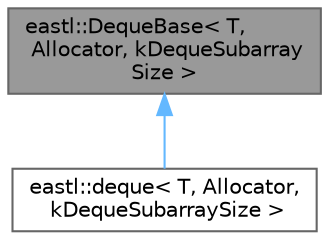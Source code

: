 digraph "eastl::DequeBase&lt; T, Allocator, kDequeSubarraySize &gt;"
{
 // LATEX_PDF_SIZE
  bgcolor="transparent";
  edge [fontname=Helvetica,fontsize=10,labelfontname=Helvetica,labelfontsize=10];
  node [fontname=Helvetica,fontsize=10,shape=box,height=0.2,width=0.4];
  Node1 [id="Node000001",label="eastl::DequeBase\< T,\l Allocator, kDequeSubarray\lSize \>",height=0.2,width=0.4,color="gray40", fillcolor="grey60", style="filled", fontcolor="black",tooltip=" "];
  Node1 -> Node2 [id="edge1_Node000001_Node000002",dir="back",color="steelblue1",style="solid",tooltip=" "];
  Node2 [id="Node000002",label="eastl::deque\< T, Allocator,\l kDequeSubarraySize \>",height=0.2,width=0.4,color="gray40", fillcolor="white", style="filled",URL="$classeastl_1_1deque.html",tooltip=" "];
}
